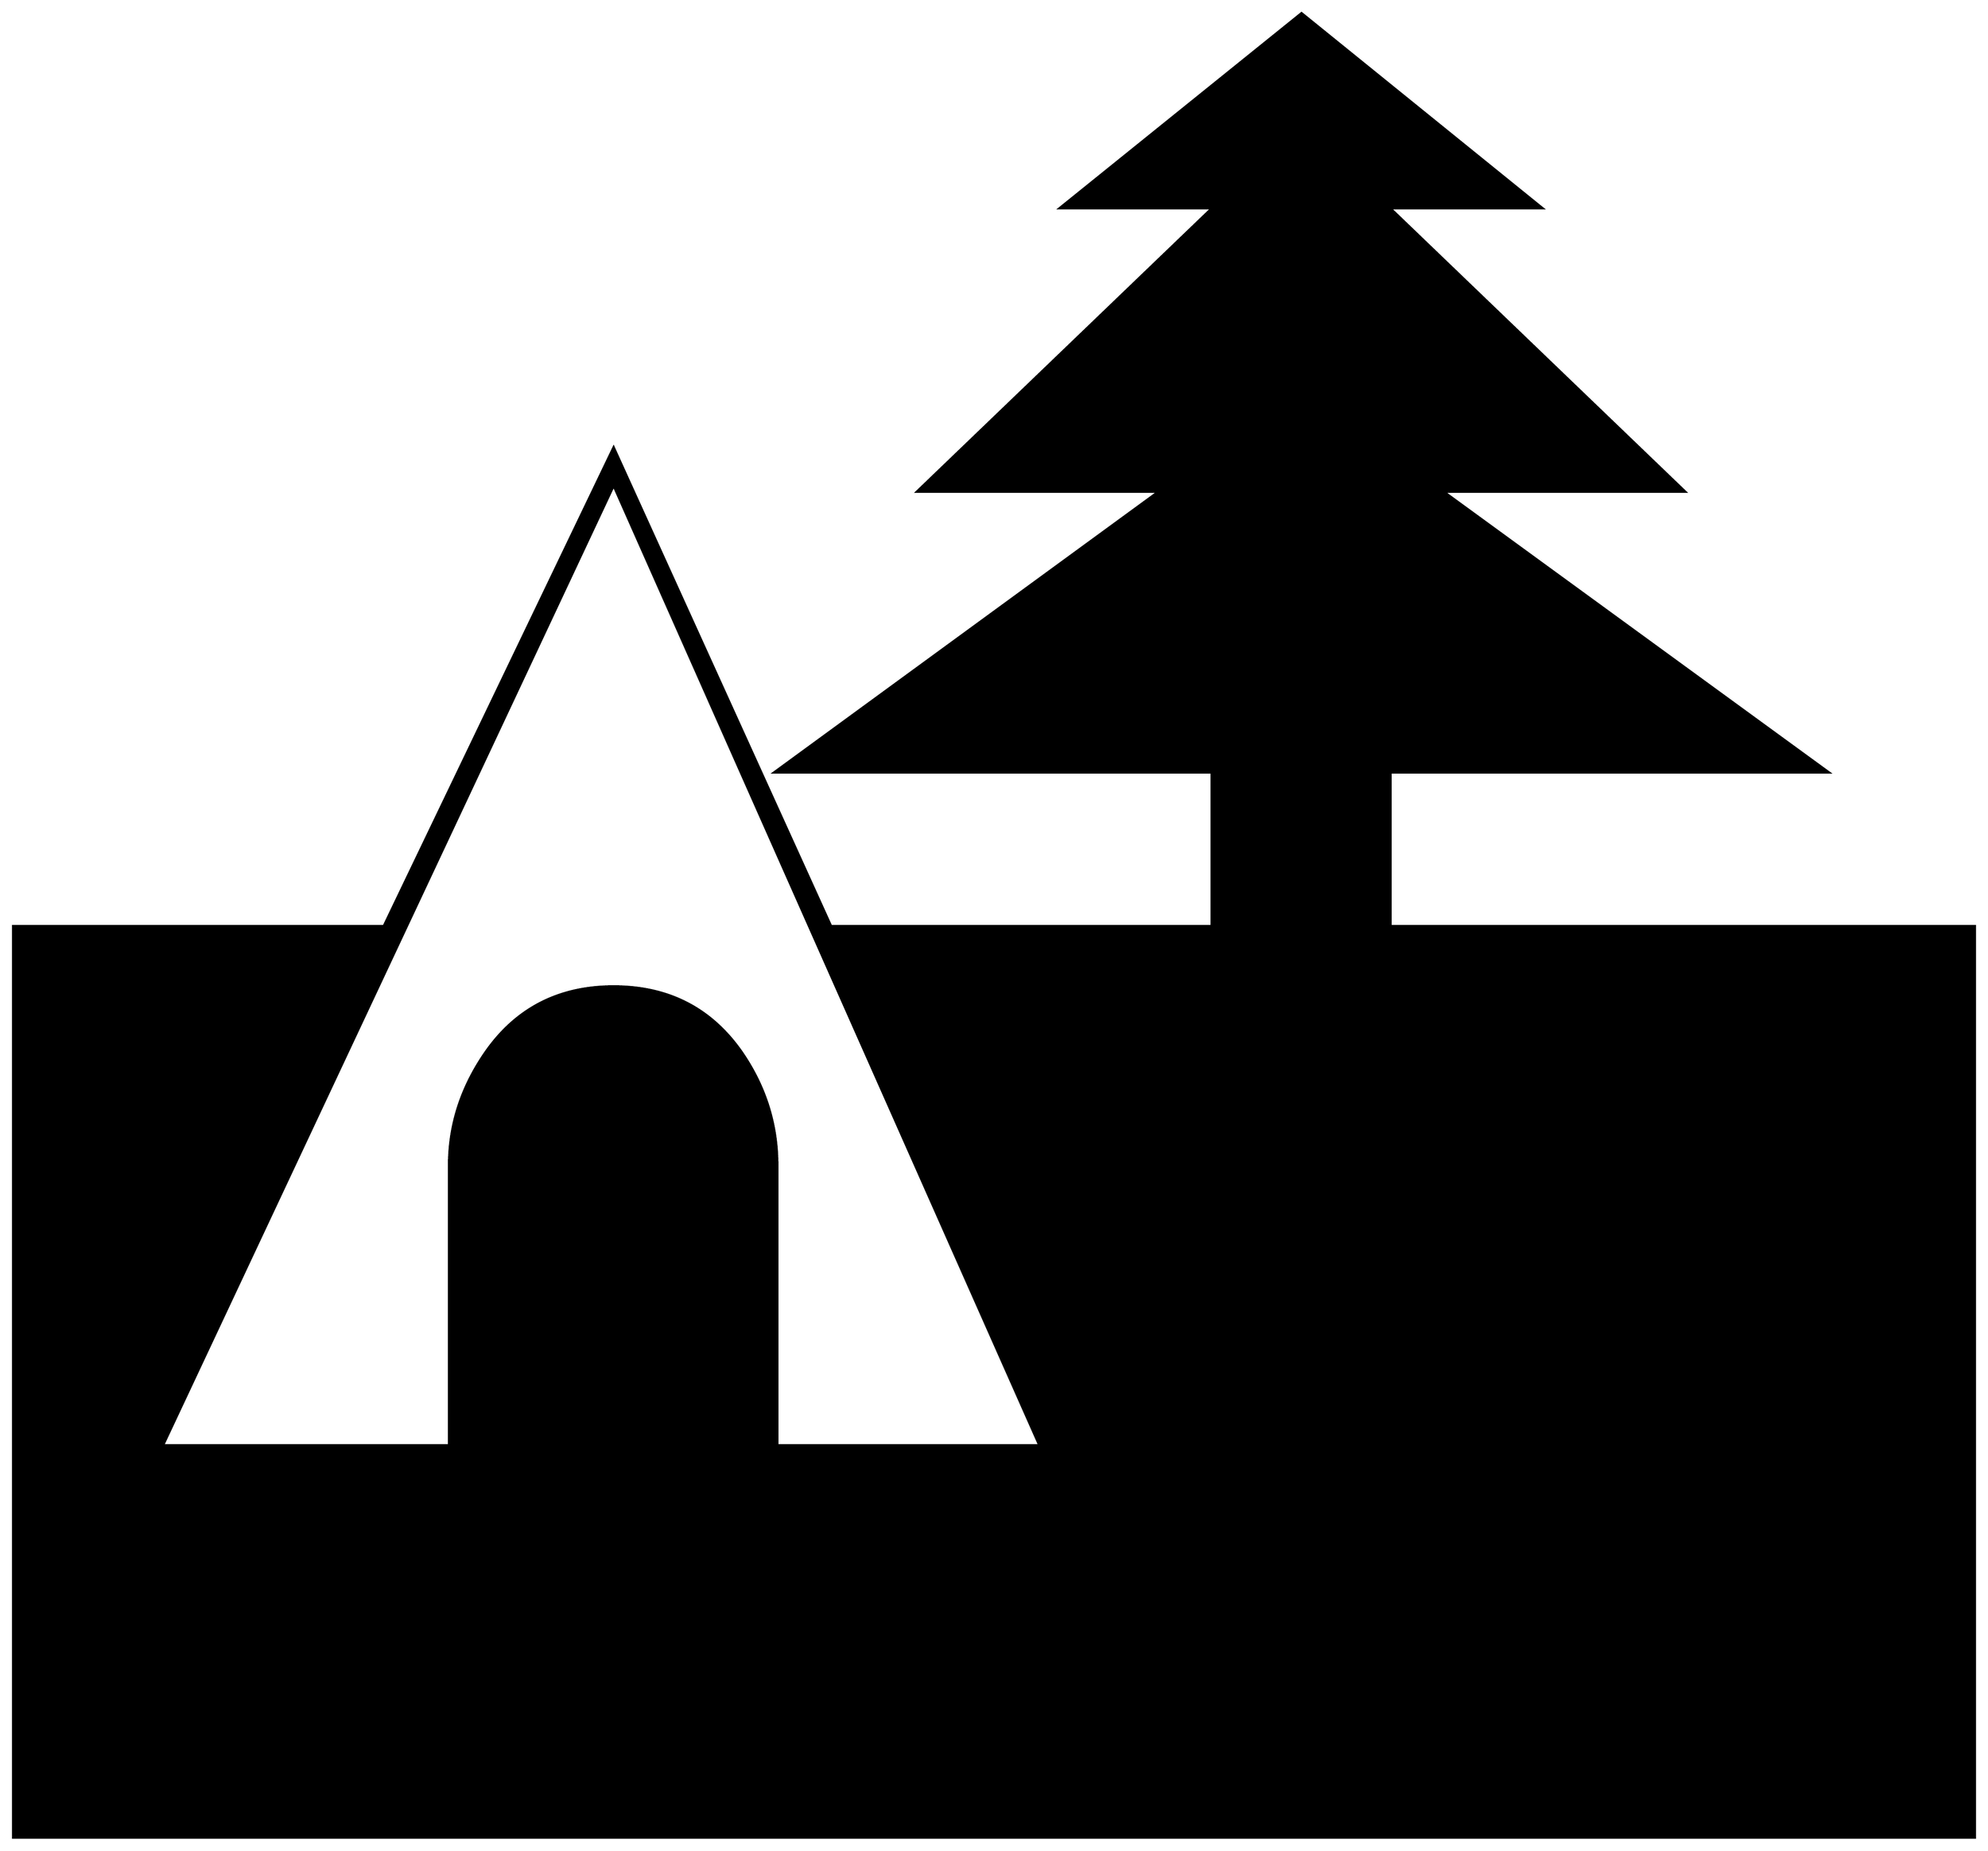 


\begin{tikzpicture}[y=0.80pt, x=0.80pt, yscale=-1.0, xscale=1.0, inner sep=0pt, outer sep=0pt]
\begin{scope}[shift={(100.0,1634.0)},nonzero rule]
  \path[draw=.,fill=.,line width=1.600pt] (2048.0,442.0) --
    (0.0,442.0) -- (0.0,-510.0) -- (387.0,-510.0) --
    (627.0,-1010.0) -- (854.0,-510.0) -- (1251.0,-510.0) --
    (1251.0,-670.0) -- (794.0,-670.0) -- (1195.0,-963.0) --
    (943.0,-963.0) -- (1251.0,-1259.0) -- (1092.0,-1259.0) --
    (1345.0,-1463.0) -- (1597.0,-1259.0) -- (1438.0,-1259.0) --
    (1746.0,-963.0) -- (1494.0,-963.0) -- (1896.0,-670.0) --
    (1438.0,-670.0) -- (1438.0,-510.0) -- (2048.0,-510.0) --
    (2048.0,442.0) -- cycle(1071.0,32.0) -- (627.0,-969.0) --
    (157.0,32.0) -- (455.0,32.0) -- (455.0,-260.0) .. controls
    (455.0,-302.0) and (467.667,-341.333) .. (493.0,-378.0) ..
    controls (525.0,-424.0) and (569.667,-447.0) .. (627.0,-447.0)
    .. controls (684.333,-447.0) and (729.0,-424.0) ..
    (761.0,-378.0) .. controls (785.667,-342.0) and (798.0,-302.667)
    .. (798.0,-260.0) -- (798.0,32.0) -- (1071.0,32.0) -- cycle;
\end{scope}

\end{tikzpicture}

